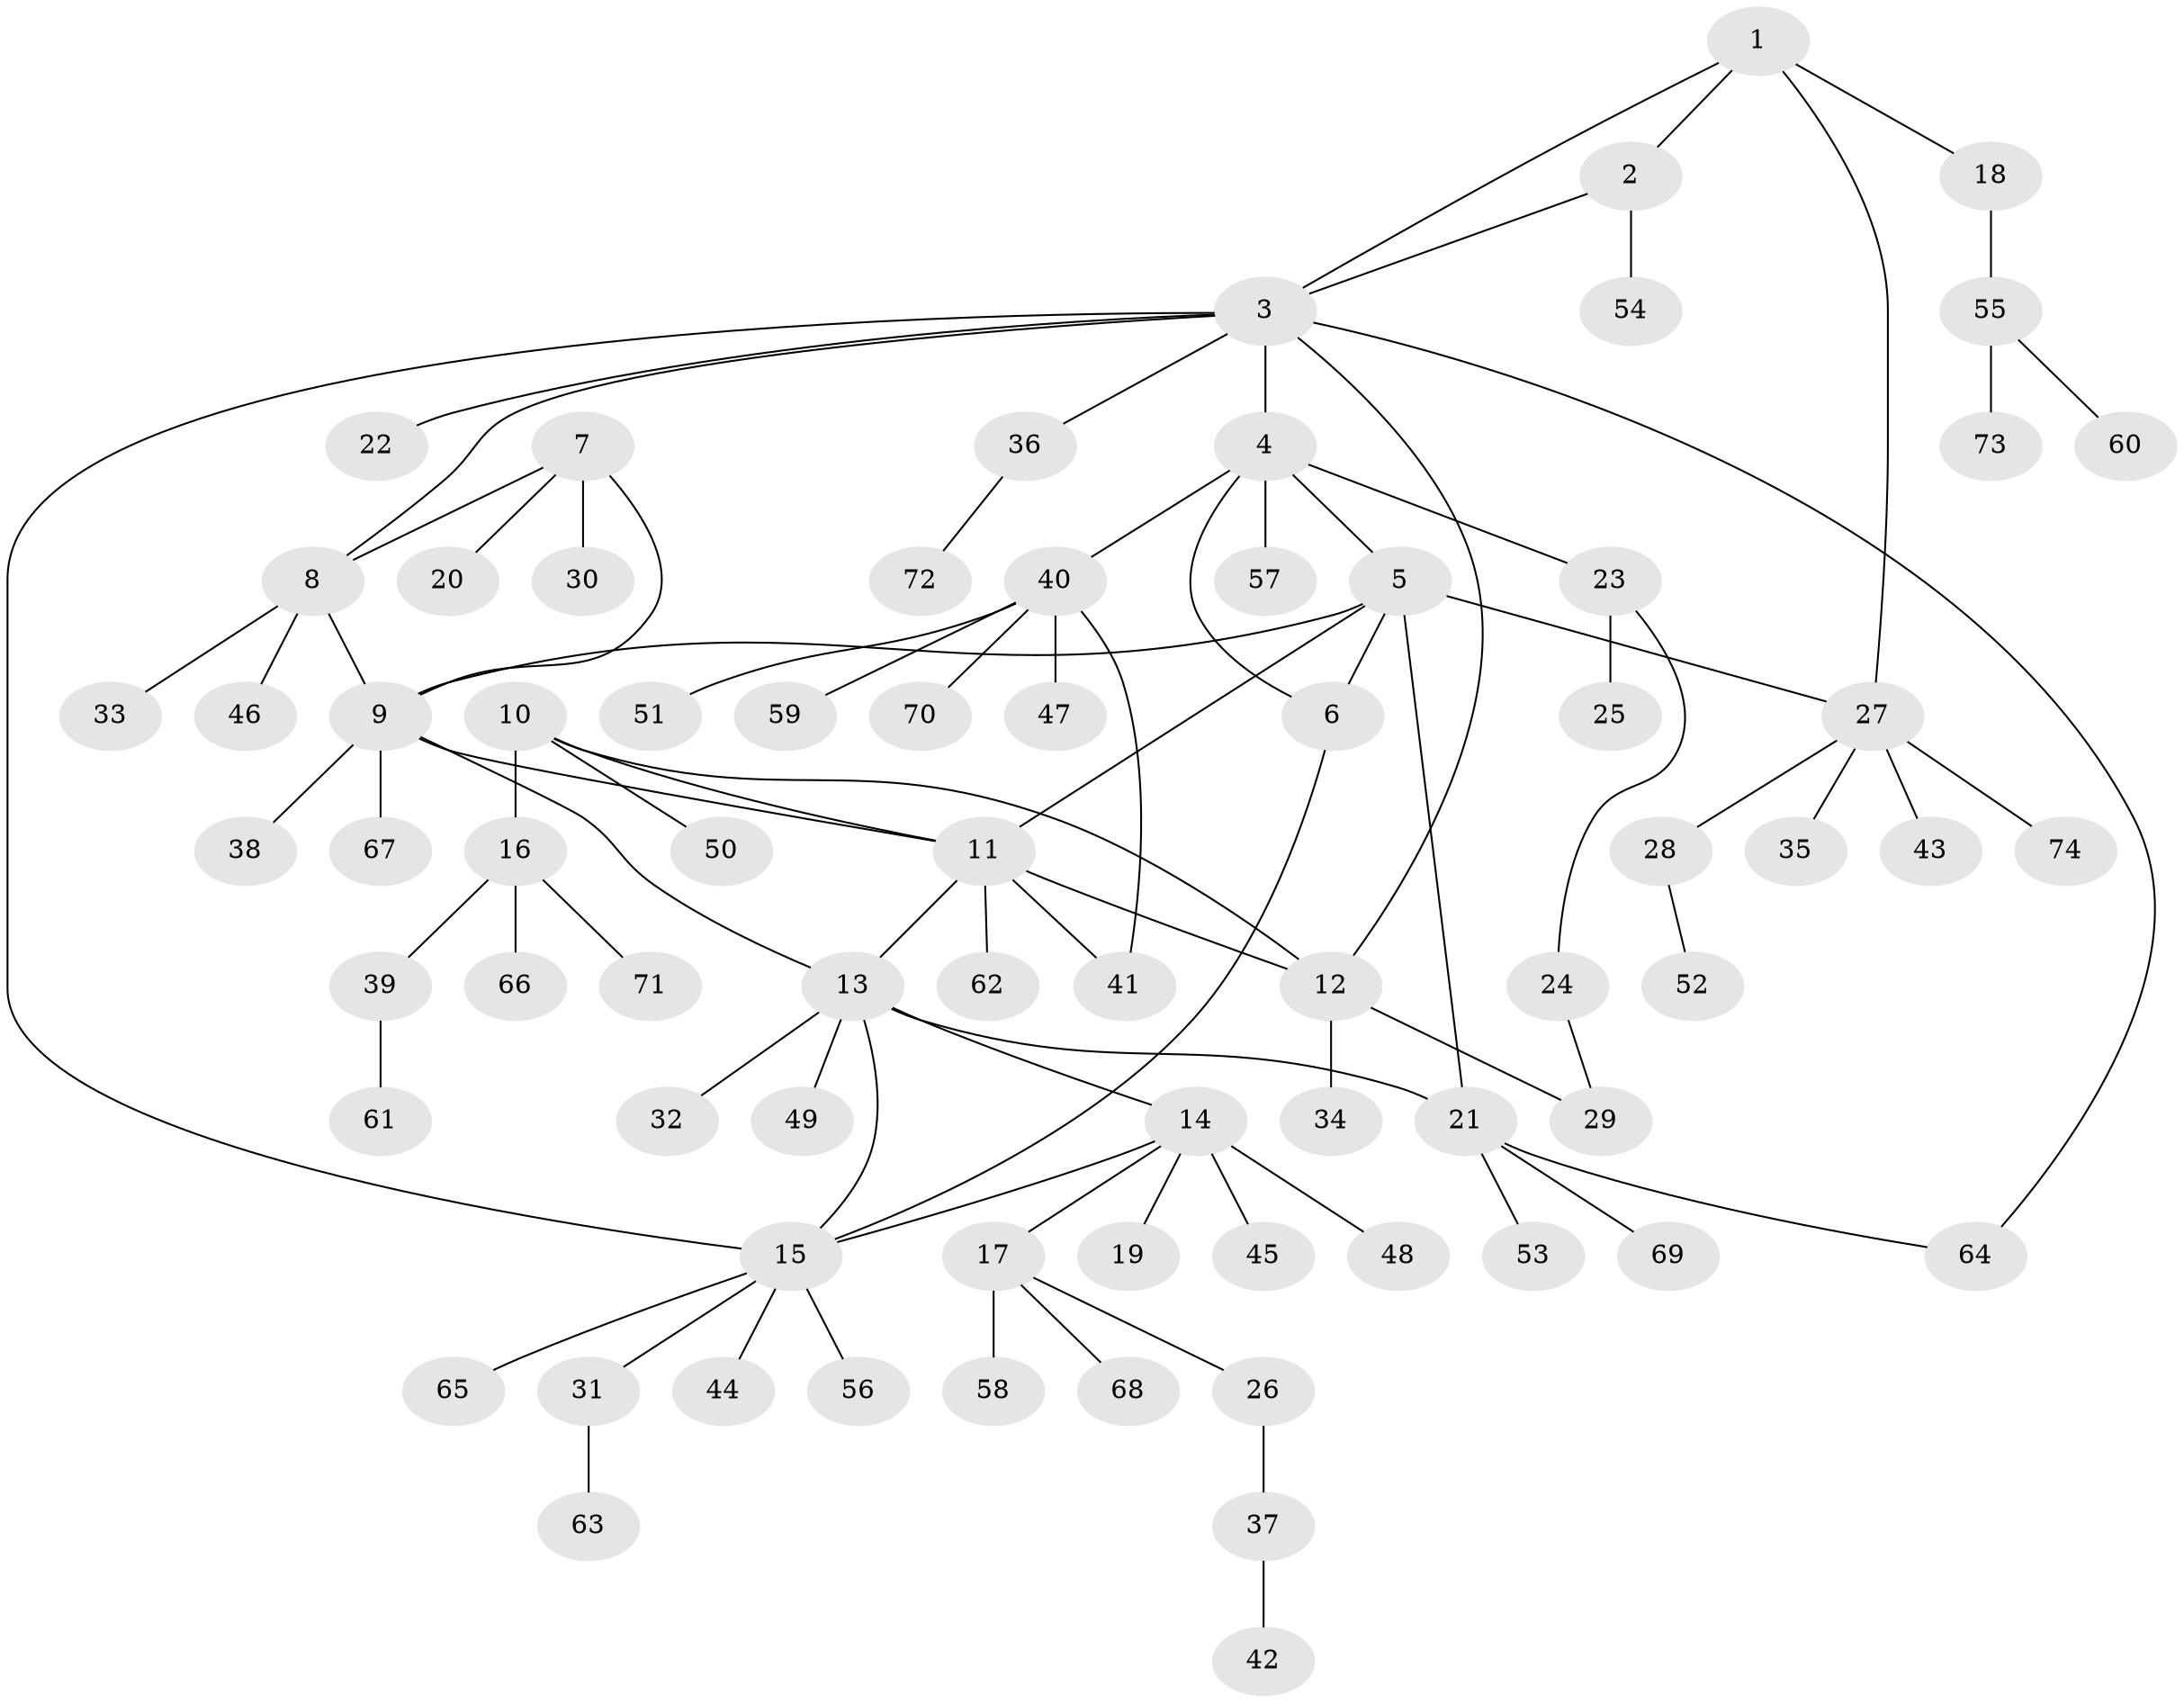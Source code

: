 // Generated by graph-tools (version 1.1) at 2025/26/03/09/25 03:26:41]
// undirected, 74 vertices, 89 edges
graph export_dot {
graph [start="1"]
  node [color=gray90,style=filled];
  1;
  2;
  3;
  4;
  5;
  6;
  7;
  8;
  9;
  10;
  11;
  12;
  13;
  14;
  15;
  16;
  17;
  18;
  19;
  20;
  21;
  22;
  23;
  24;
  25;
  26;
  27;
  28;
  29;
  30;
  31;
  32;
  33;
  34;
  35;
  36;
  37;
  38;
  39;
  40;
  41;
  42;
  43;
  44;
  45;
  46;
  47;
  48;
  49;
  50;
  51;
  52;
  53;
  54;
  55;
  56;
  57;
  58;
  59;
  60;
  61;
  62;
  63;
  64;
  65;
  66;
  67;
  68;
  69;
  70;
  71;
  72;
  73;
  74;
  1 -- 2;
  1 -- 3;
  1 -- 18;
  1 -- 27;
  2 -- 3;
  2 -- 54;
  3 -- 4;
  3 -- 8;
  3 -- 12;
  3 -- 15;
  3 -- 22;
  3 -- 36;
  3 -- 64;
  4 -- 5;
  4 -- 6;
  4 -- 23;
  4 -- 40;
  4 -- 57;
  5 -- 6;
  5 -- 9;
  5 -- 11;
  5 -- 21;
  5 -- 27;
  6 -- 15;
  7 -- 8;
  7 -- 9;
  7 -- 20;
  7 -- 30;
  8 -- 9;
  8 -- 33;
  8 -- 46;
  9 -- 11;
  9 -- 13;
  9 -- 38;
  9 -- 67;
  10 -- 11;
  10 -- 12;
  10 -- 16;
  10 -- 50;
  11 -- 12;
  11 -- 13;
  11 -- 41;
  11 -- 62;
  12 -- 29;
  12 -- 34;
  13 -- 14;
  13 -- 15;
  13 -- 21;
  13 -- 32;
  13 -- 49;
  14 -- 15;
  14 -- 17;
  14 -- 19;
  14 -- 45;
  14 -- 48;
  15 -- 31;
  15 -- 44;
  15 -- 56;
  15 -- 65;
  16 -- 39;
  16 -- 66;
  16 -- 71;
  17 -- 26;
  17 -- 58;
  17 -- 68;
  18 -- 55;
  21 -- 53;
  21 -- 64;
  21 -- 69;
  23 -- 24;
  23 -- 25;
  24 -- 29;
  26 -- 37;
  27 -- 28;
  27 -- 35;
  27 -- 43;
  27 -- 74;
  28 -- 52;
  31 -- 63;
  36 -- 72;
  37 -- 42;
  39 -- 61;
  40 -- 41;
  40 -- 47;
  40 -- 51;
  40 -- 59;
  40 -- 70;
  55 -- 60;
  55 -- 73;
}
